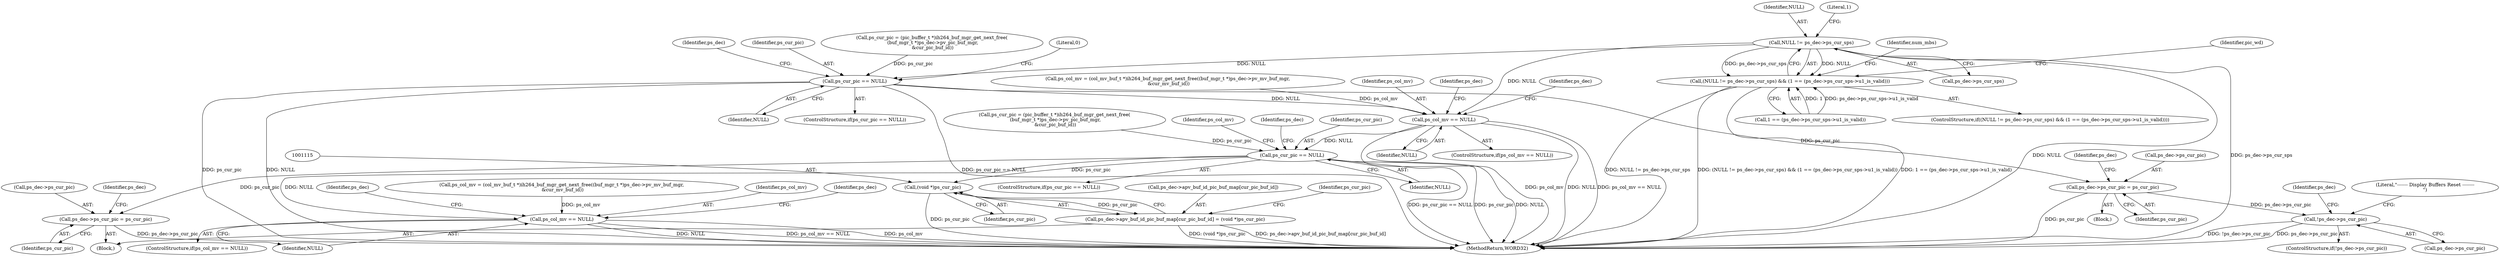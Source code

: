digraph "0_Android_f634481e940421020e52f511c1fb34aac1db4b2f@pointer" {
"1000642" [label="(Call,NULL != ps_dec->ps_cur_sps)"];
"1000641" [label="(Call,(NULL != ps_dec->ps_cur_sps) && (1 == (ps_dec->ps_cur_sps->u1_is_valid)))"];
"1000842" [label="(Call,ps_cur_pic == NULL)"];
"1000876" [label="(Call,ps_col_mv == NULL)"];
"1001056" [label="(Call,ps_cur_pic == NULL)"];
"1001080" [label="(Call,ps_col_mv == NULL)"];
"1001091" [label="(Call,ps_dec->ps_cur_pic = ps_cur_pic)"];
"1001114" [label="(Call,(void *)ps_cur_pic)"];
"1001108" [label="(Call,ps_dec->apv_buf_id_pic_buf_map[cur_pic_buf_id] = (void *)ps_cur_pic)"];
"1000887" [label="(Call,ps_dec->ps_cur_pic = ps_cur_pic)"];
"1000982" [label="(Call,!ps_dec->ps_cur_pic)"];
"1001043" [label="(Call,ps_cur_pic = (pic_buffer_t *)ih264_buf_mgr_get_next_free(\n (buf_mgr_t *)ps_dec->pv_pic_buf_mgr,\n &cur_pic_buf_id))"];
"1001086" [label="(Identifier,ps_dec)"];
"1000843" [label="(Identifier,ps_cur_pic)"];
"1000841" [label="(ControlStructure,if(ps_cur_pic == NULL))"];
"1001080" [label="(Call,ps_col_mv == NULL)"];
"1000989" [label="(Literal,\"------- Display Buffers Reset --------\n\")"];
"1000647" [label="(Call,1 == (ps_dec->ps_cur_sps->u1_is_valid))"];
"1001068" [label="(Identifier,ps_col_mv)"];
"1001091" [label="(Call,ps_dec->ps_cur_pic = ps_cur_pic)"];
"1001116" [label="(Identifier,ps_cur_pic)"];
"1000666" [label="(Identifier,num_mbs)"];
"1000982" [label="(Call,!ps_dec->ps_cur_pic)"];
"1000878" [label="(Identifier,NULL)"];
"1001092" [label="(Call,ps_dec->ps_cur_pic)"];
"1000888" [label="(Call,ps_dec->ps_cur_pic)"];
"1000656" [label="(Identifier,pic_wd)"];
"1001095" [label="(Identifier,ps_cur_pic)"];
"1000829" [label="(Call,ps_cur_pic = (pic_buffer_t *)ih264_buf_mgr_get_next_free(\n (buf_mgr_t *)ps_dec->pv_pic_buf_mgr,\n &cur_pic_buf_id))"];
"1001056" [label="(Call,ps_cur_pic == NULL)"];
"1000855" [label="(Literal,0)"];
"1001062" [label="(Identifier,ps_dec)"];
"1001098" [label="(Identifier,ps_dec)"];
"1000642" [label="(Call,NULL != ps_dec->ps_cur_sps)"];
"1000891" [label="(Identifier,ps_cur_pic)"];
"1000877" [label="(Identifier,ps_col_mv)"];
"1000882" [label="(Identifier,ps_dec)"];
"1000641" [label="(Call,(NULL != ps_dec->ps_cur_sps) && (1 == (ps_dec->ps_cur_sps->u1_is_valid)))"];
"1001079" [label="(ControlStructure,if(ps_col_mv == NULL))"];
"1001093" [label="(Identifier,ps_dec)"];
"1001067" [label="(Call,ps_col_mv = (col_mv_buf_t *)ih264_buf_mgr_get_next_free((buf_mgr_t *)ps_dec->pv_mv_buf_mgr,\n &cur_mv_buf_id))"];
"1001109" [label="(Call,ps_dec->apv_buf_id_pic_buf_map[cur_pic_buf_id])"];
"1001119" [label="(Identifier,ps_cur_pic)"];
"1001114" [label="(Call,(void *)ps_cur_pic)"];
"1001082" [label="(Identifier,NULL)"];
"1000986" [label="(Block,)"];
"1000875" [label="(ControlStructure,if(ps_col_mv == NULL))"];
"1000889" [label="(Identifier,ps_dec)"];
"1001058" [label="(Identifier,NULL)"];
"1000894" [label="(Identifier,ps_dec)"];
"1000643" [label="(Identifier,NULL)"];
"1000648" [label="(Literal,1)"];
"1000644" [label="(Call,ps_dec->ps_cur_sps)"];
"1000887" [label="(Call,ps_dec->ps_cur_pic = ps_cur_pic)"];
"1000876" [label="(Call,ps_col_mv == NULL)"];
"1000844" [label="(Identifier,NULL)"];
"1001081" [label="(Identifier,ps_col_mv)"];
"1000863" [label="(Call,ps_col_mv = (col_mv_buf_t *)ih264_buf_mgr_get_next_free((buf_mgr_t *)ps_dec->pv_mv_buf_mgr,\n &cur_mv_buf_id))"];
"1001108" [label="(Call,ps_dec->apv_buf_id_pic_buf_map[cur_pic_buf_id] = (void *)ps_cur_pic)"];
"1001057" [label="(Identifier,ps_cur_pic)"];
"1000640" [label="(ControlStructure,if((NULL != ps_dec->ps_cur_sps) && (1 == (ps_dec->ps_cur_sps->u1_is_valid))))"];
"1000821" [label="(Block,)"];
"1000981" [label="(ControlStructure,if(!ps_dec->ps_cur_pic))"];
"1000848" [label="(Identifier,ps_dec)"];
"1000983" [label="(Call,ps_dec->ps_cur_pic)"];
"1001055" [label="(ControlStructure,if(ps_cur_pic == NULL))"];
"1001157" [label="(Identifier,ps_dec)"];
"1000842" [label="(Call,ps_cur_pic == NULL)"];
"1002154" [label="(MethodReturn,WORD32)"];
"1000642" -> "1000641"  [label="AST: "];
"1000642" -> "1000644"  [label="CFG: "];
"1000643" -> "1000642"  [label="AST: "];
"1000644" -> "1000642"  [label="AST: "];
"1000648" -> "1000642"  [label="CFG: "];
"1000641" -> "1000642"  [label="CFG: "];
"1000642" -> "1002154"  [label="DDG: NULL"];
"1000642" -> "1002154"  [label="DDG: ps_dec->ps_cur_sps"];
"1000642" -> "1000641"  [label="DDG: NULL"];
"1000642" -> "1000641"  [label="DDG: ps_dec->ps_cur_sps"];
"1000642" -> "1000842"  [label="DDG: NULL"];
"1000642" -> "1000876"  [label="DDG: NULL"];
"1000641" -> "1000640"  [label="AST: "];
"1000641" -> "1000647"  [label="CFG: "];
"1000647" -> "1000641"  [label="AST: "];
"1000656" -> "1000641"  [label="CFG: "];
"1000666" -> "1000641"  [label="CFG: "];
"1000641" -> "1002154"  [label="DDG: (NULL != ps_dec->ps_cur_sps) && (1 == (ps_dec->ps_cur_sps->u1_is_valid))"];
"1000641" -> "1002154"  [label="DDG: 1 == (ps_dec->ps_cur_sps->u1_is_valid)"];
"1000641" -> "1002154"  [label="DDG: NULL != ps_dec->ps_cur_sps"];
"1000647" -> "1000641"  [label="DDG: 1"];
"1000647" -> "1000641"  [label="DDG: ps_dec->ps_cur_sps->u1_is_valid"];
"1000842" -> "1000841"  [label="AST: "];
"1000842" -> "1000844"  [label="CFG: "];
"1000843" -> "1000842"  [label="AST: "];
"1000844" -> "1000842"  [label="AST: "];
"1000848" -> "1000842"  [label="CFG: "];
"1000855" -> "1000842"  [label="CFG: "];
"1000842" -> "1002154"  [label="DDG: ps_cur_pic"];
"1000842" -> "1002154"  [label="DDG: NULL"];
"1000842" -> "1002154"  [label="DDG: ps_cur_pic == NULL"];
"1000829" -> "1000842"  [label="DDG: ps_cur_pic"];
"1000842" -> "1000876"  [label="DDG: NULL"];
"1000842" -> "1000887"  [label="DDG: ps_cur_pic"];
"1000876" -> "1000875"  [label="AST: "];
"1000876" -> "1000878"  [label="CFG: "];
"1000877" -> "1000876"  [label="AST: "];
"1000878" -> "1000876"  [label="AST: "];
"1000882" -> "1000876"  [label="CFG: "];
"1000889" -> "1000876"  [label="CFG: "];
"1000876" -> "1002154"  [label="DDG: NULL"];
"1000876" -> "1002154"  [label="DDG: ps_col_mv == NULL"];
"1000876" -> "1002154"  [label="DDG: ps_col_mv"];
"1000863" -> "1000876"  [label="DDG: ps_col_mv"];
"1000876" -> "1001056"  [label="DDG: NULL"];
"1001056" -> "1001055"  [label="AST: "];
"1001056" -> "1001058"  [label="CFG: "];
"1001057" -> "1001056"  [label="AST: "];
"1001058" -> "1001056"  [label="AST: "];
"1001062" -> "1001056"  [label="CFG: "];
"1001068" -> "1001056"  [label="CFG: "];
"1001056" -> "1002154"  [label="DDG: ps_cur_pic"];
"1001056" -> "1002154"  [label="DDG: NULL"];
"1001056" -> "1002154"  [label="DDG: ps_cur_pic == NULL"];
"1001043" -> "1001056"  [label="DDG: ps_cur_pic"];
"1001056" -> "1001080"  [label="DDG: NULL"];
"1001056" -> "1001091"  [label="DDG: ps_cur_pic"];
"1001056" -> "1001114"  [label="DDG: ps_cur_pic"];
"1001080" -> "1001079"  [label="AST: "];
"1001080" -> "1001082"  [label="CFG: "];
"1001081" -> "1001080"  [label="AST: "];
"1001082" -> "1001080"  [label="AST: "];
"1001086" -> "1001080"  [label="CFG: "];
"1001093" -> "1001080"  [label="CFG: "];
"1001080" -> "1002154"  [label="DDG: ps_col_mv == NULL"];
"1001080" -> "1002154"  [label="DDG: ps_col_mv"];
"1001080" -> "1002154"  [label="DDG: NULL"];
"1001067" -> "1001080"  [label="DDG: ps_col_mv"];
"1001091" -> "1000986"  [label="AST: "];
"1001091" -> "1001095"  [label="CFG: "];
"1001092" -> "1001091"  [label="AST: "];
"1001095" -> "1001091"  [label="AST: "];
"1001098" -> "1001091"  [label="CFG: "];
"1001091" -> "1002154"  [label="DDG: ps_dec->ps_cur_pic"];
"1001114" -> "1001108"  [label="AST: "];
"1001114" -> "1001116"  [label="CFG: "];
"1001115" -> "1001114"  [label="AST: "];
"1001116" -> "1001114"  [label="AST: "];
"1001108" -> "1001114"  [label="CFG: "];
"1001114" -> "1002154"  [label="DDG: ps_cur_pic"];
"1001114" -> "1001108"  [label="DDG: ps_cur_pic"];
"1001108" -> "1000986"  [label="AST: "];
"1001109" -> "1001108"  [label="AST: "];
"1001119" -> "1001108"  [label="CFG: "];
"1001108" -> "1002154"  [label="DDG: (void *)ps_cur_pic"];
"1001108" -> "1002154"  [label="DDG: ps_dec->apv_buf_id_pic_buf_map[cur_pic_buf_id]"];
"1000887" -> "1000821"  [label="AST: "];
"1000887" -> "1000891"  [label="CFG: "];
"1000888" -> "1000887"  [label="AST: "];
"1000891" -> "1000887"  [label="AST: "];
"1000894" -> "1000887"  [label="CFG: "];
"1000887" -> "1002154"  [label="DDG: ps_cur_pic"];
"1000887" -> "1000982"  [label="DDG: ps_dec->ps_cur_pic"];
"1000982" -> "1000981"  [label="AST: "];
"1000982" -> "1000983"  [label="CFG: "];
"1000983" -> "1000982"  [label="AST: "];
"1000989" -> "1000982"  [label="CFG: "];
"1001157" -> "1000982"  [label="CFG: "];
"1000982" -> "1002154"  [label="DDG: !ps_dec->ps_cur_pic"];
"1000982" -> "1002154"  [label="DDG: ps_dec->ps_cur_pic"];
}
